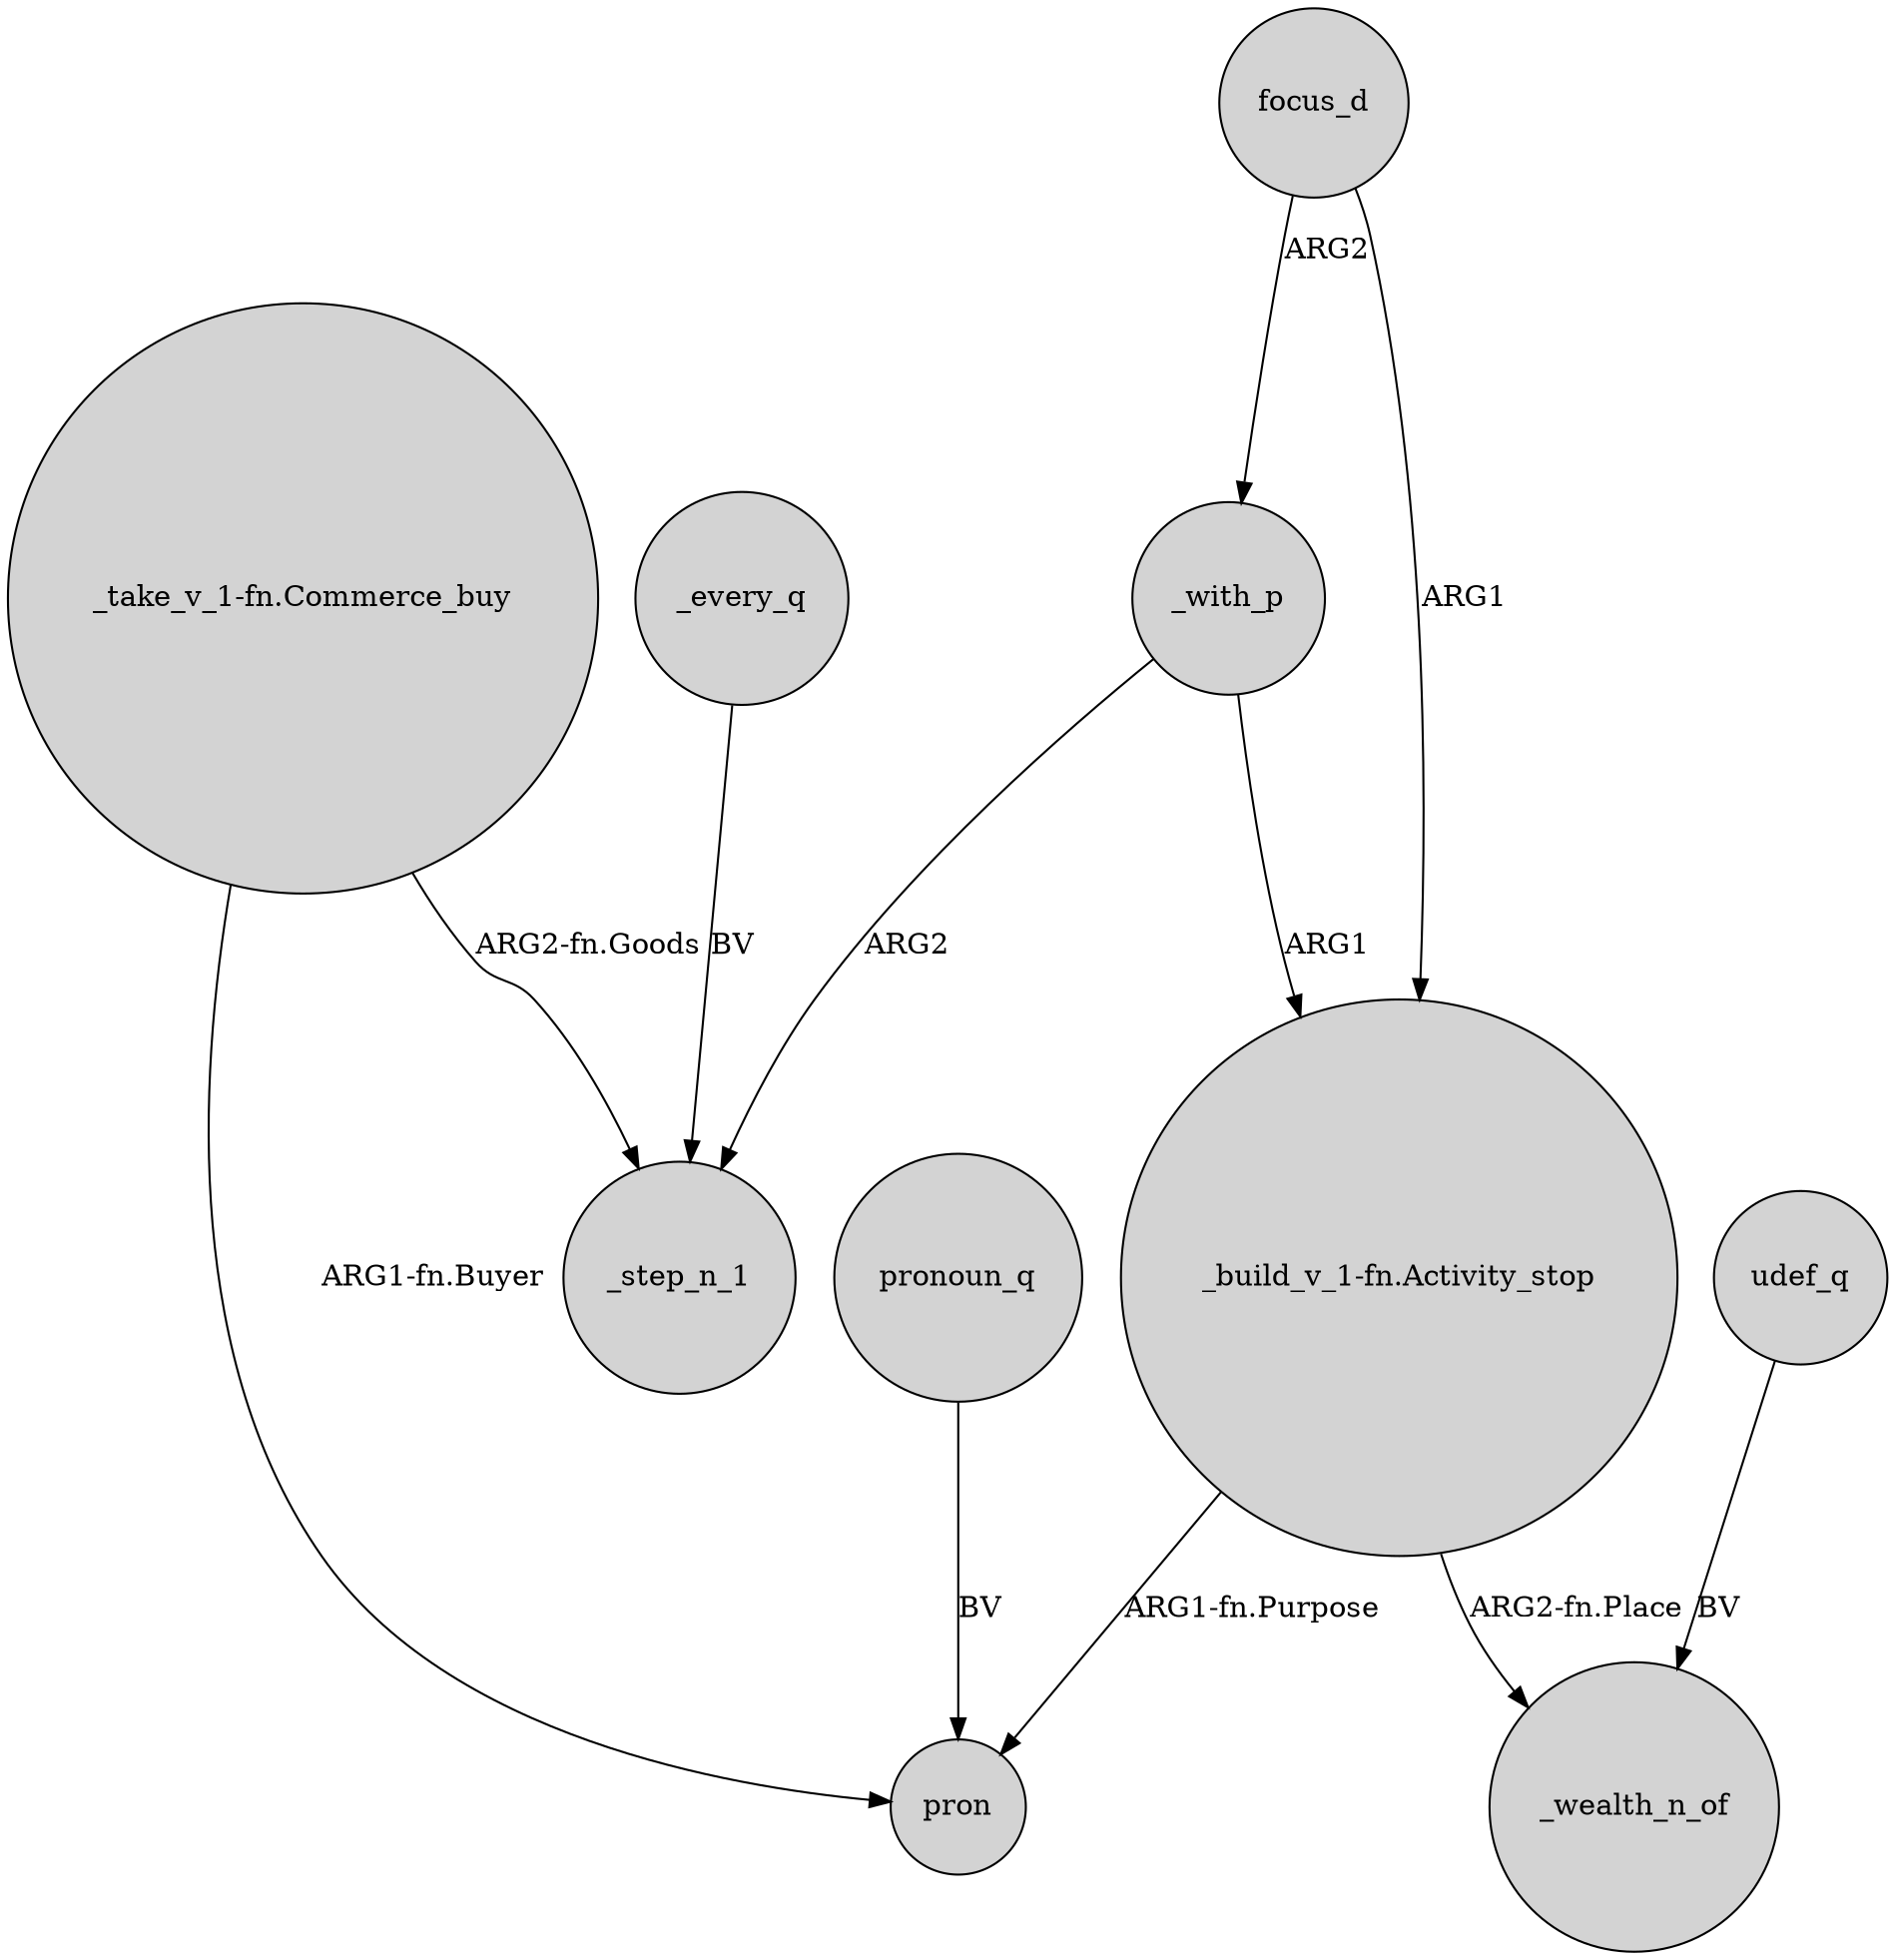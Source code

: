 digraph {
	node [shape=circle style=filled]
	_with_p -> _step_n_1 [label=ARG2]
	_every_q -> _step_n_1 [label=BV]
	focus_d -> _with_p [label=ARG2]
	_with_p -> "_build_v_1-fn.Activity_stop" [label=ARG1]
	focus_d -> "_build_v_1-fn.Activity_stop" [label=ARG1]
	"_build_v_1-fn.Activity_stop" -> _wealth_n_of [label="ARG2-fn.Place"]
	pronoun_q -> pron [label=BV]
	"_build_v_1-fn.Activity_stop" -> pron [label="ARG1-fn.Purpose"]
	"_take_v_1-fn.Commerce_buy" -> pron [label="ARG1-fn.Buyer"]
	"_take_v_1-fn.Commerce_buy" -> _step_n_1 [label="ARG2-fn.Goods"]
	udef_q -> _wealth_n_of [label=BV]
}
